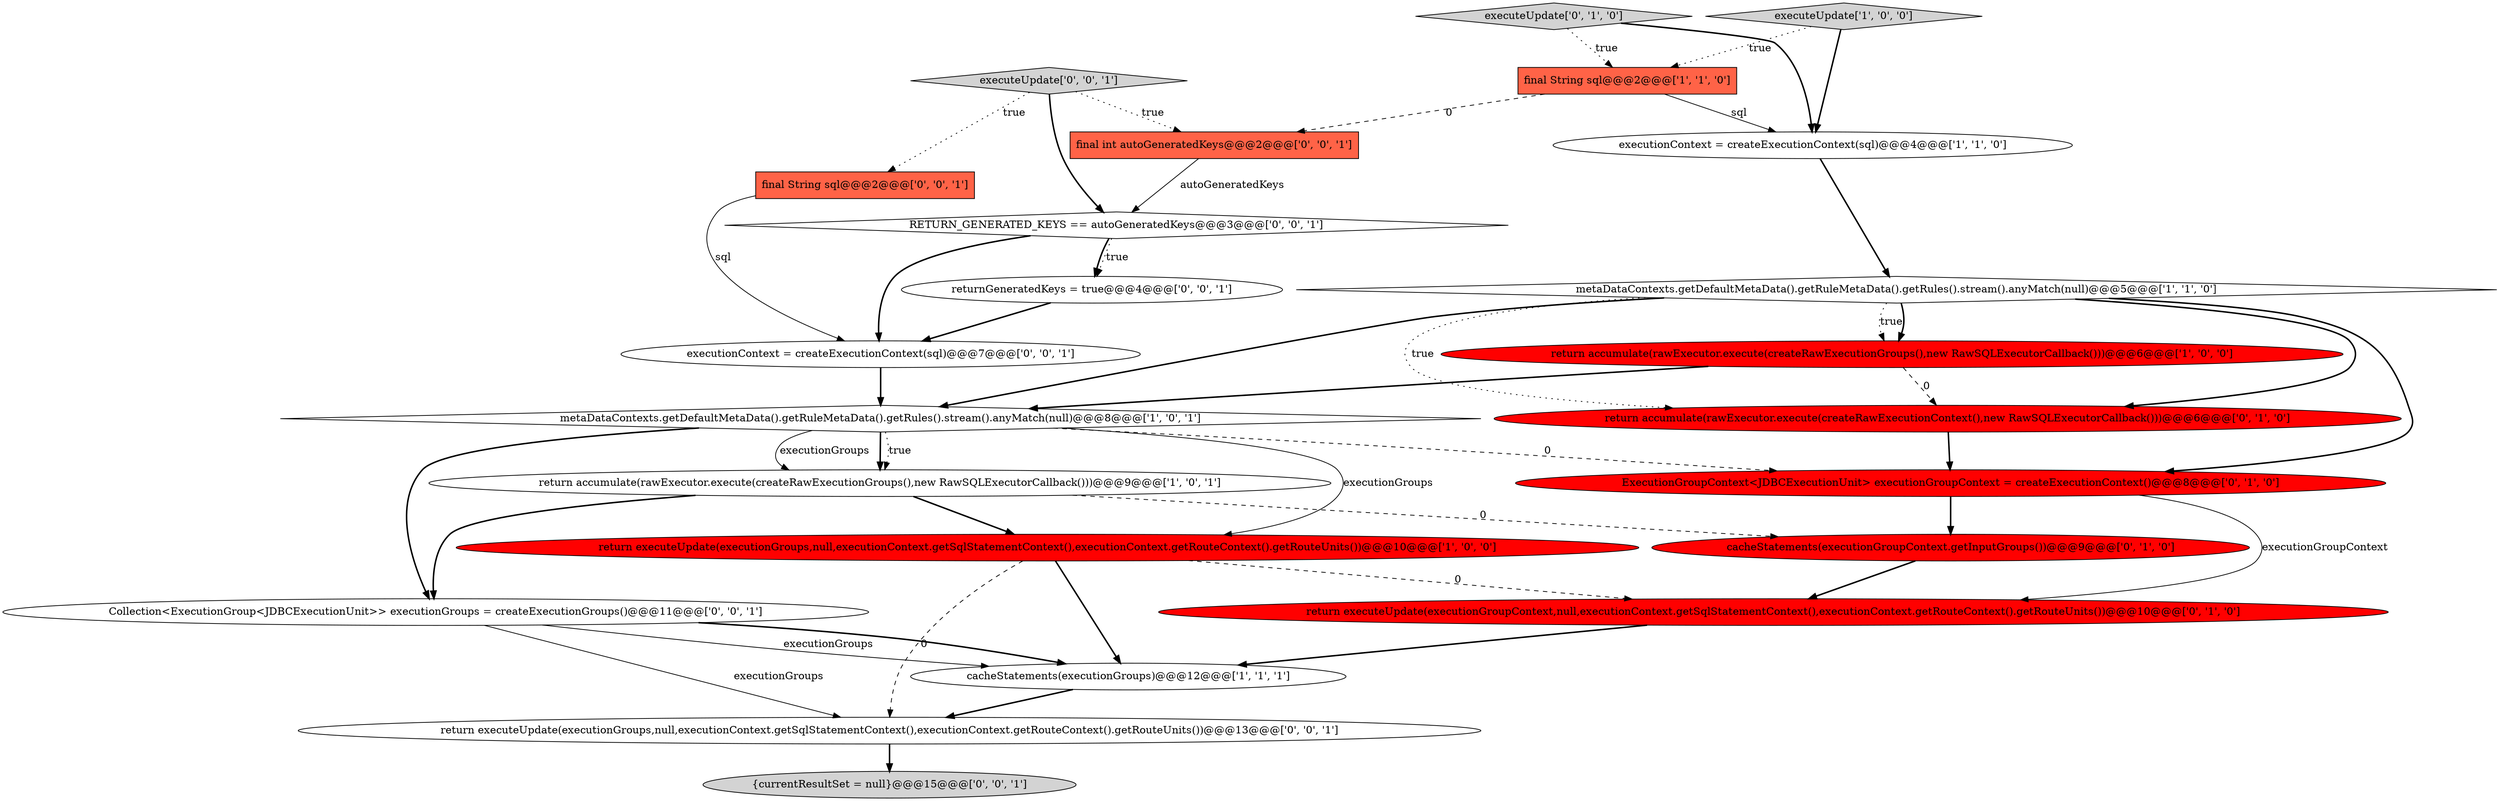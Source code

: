digraph {
6 [style = filled, label = "return accumulate(rawExecutor.execute(createRawExecutionGroups(),new RawSQLExecutorCallback()))@@@6@@@['1', '0', '0']", fillcolor = red, shape = ellipse image = "AAA1AAABBB1BBB"];
4 [style = filled, label = "metaDataContexts.getDefaultMetaData().getRuleMetaData().getRules().stream().anyMatch(null)@@@5@@@['1', '1', '0']", fillcolor = white, shape = diamond image = "AAA0AAABBB1BBB"];
11 [style = filled, label = "cacheStatements(executionGroupContext.getInputGroups())@@@9@@@['0', '1', '0']", fillcolor = red, shape = ellipse image = "AAA1AAABBB2BBB"];
17 [style = filled, label = "final String sql@@@2@@@['0', '0', '1']", fillcolor = tomato, shape = box image = "AAA0AAABBB3BBB"];
19 [style = filled, label = "final int autoGeneratedKeys@@@2@@@['0', '0', '1']", fillcolor = tomato, shape = box image = "AAA0AAABBB3BBB"];
22 [style = filled, label = "executionContext = createExecutionContext(sql)@@@7@@@['0', '0', '1']", fillcolor = white, shape = ellipse image = "AAA0AAABBB3BBB"];
15 [style = filled, label = "return executeUpdate(executionGroups,null,executionContext.getSqlStatementContext(),executionContext.getRouteContext().getRouteUnits())@@@13@@@['0', '0', '1']", fillcolor = white, shape = ellipse image = "AAA0AAABBB3BBB"];
3 [style = filled, label = "final String sql@@@2@@@['1', '1', '0']", fillcolor = tomato, shape = box image = "AAA0AAABBB1BBB"];
14 [style = filled, label = "Collection<ExecutionGroup<JDBCExecutionUnit>> executionGroups = createExecutionGroups()@@@11@@@['0', '0', '1']", fillcolor = white, shape = ellipse image = "AAA0AAABBB3BBB"];
18 [style = filled, label = "returnGeneratedKeys = true@@@4@@@['0', '0', '1']", fillcolor = white, shape = ellipse image = "AAA0AAABBB3BBB"];
1 [style = filled, label = "return executeUpdate(executionGroups,null,executionContext.getSqlStatementContext(),executionContext.getRouteContext().getRouteUnits())@@@10@@@['1', '0', '0']", fillcolor = red, shape = ellipse image = "AAA1AAABBB1BBB"];
10 [style = filled, label = "executeUpdate['0', '1', '0']", fillcolor = lightgray, shape = diamond image = "AAA0AAABBB2BBB"];
5 [style = filled, label = "executeUpdate['1', '0', '0']", fillcolor = lightgray, shape = diamond image = "AAA0AAABBB1BBB"];
13 [style = filled, label = "return accumulate(rawExecutor.execute(createRawExecutionContext(),new RawSQLExecutorCallback()))@@@6@@@['0', '1', '0']", fillcolor = red, shape = ellipse image = "AAA1AAABBB2BBB"];
8 [style = filled, label = "cacheStatements(executionGroups)@@@12@@@['1', '1', '1']", fillcolor = white, shape = ellipse image = "AAA0AAABBB1BBB"];
0 [style = filled, label = "metaDataContexts.getDefaultMetaData().getRuleMetaData().getRules().stream().anyMatch(null)@@@8@@@['1', '0', '1']", fillcolor = white, shape = diamond image = "AAA0AAABBB1BBB"];
7 [style = filled, label = "return accumulate(rawExecutor.execute(createRawExecutionGroups(),new RawSQLExecutorCallback()))@@@9@@@['1', '0', '1']", fillcolor = white, shape = ellipse image = "AAA0AAABBB1BBB"];
16 [style = filled, label = "{currentResultSet = null}@@@15@@@['0', '0', '1']", fillcolor = lightgray, shape = ellipse image = "AAA0AAABBB3BBB"];
2 [style = filled, label = "executionContext = createExecutionContext(sql)@@@4@@@['1', '1', '0']", fillcolor = white, shape = ellipse image = "AAA0AAABBB1BBB"];
12 [style = filled, label = "return executeUpdate(executionGroupContext,null,executionContext.getSqlStatementContext(),executionContext.getRouteContext().getRouteUnits())@@@10@@@['0', '1', '0']", fillcolor = red, shape = ellipse image = "AAA1AAABBB2BBB"];
9 [style = filled, label = "ExecutionGroupContext<JDBCExecutionUnit> executionGroupContext = createExecutionContext()@@@8@@@['0', '1', '0']", fillcolor = red, shape = ellipse image = "AAA1AAABBB2BBB"];
20 [style = filled, label = "executeUpdate['0', '0', '1']", fillcolor = lightgray, shape = diamond image = "AAA0AAABBB3BBB"];
21 [style = filled, label = "RETURN_GENERATED_KEYS == autoGeneratedKeys@@@3@@@['0', '0', '1']", fillcolor = white, shape = diamond image = "AAA0AAABBB3BBB"];
4->6 [style = dotted, label="true"];
4->9 [style = bold, label=""];
0->7 [style = solid, label="executionGroups"];
7->1 [style = bold, label=""];
1->8 [style = bold, label=""];
8->15 [style = bold, label=""];
9->11 [style = bold, label=""];
4->6 [style = bold, label=""];
21->18 [style = dotted, label="true"];
20->17 [style = dotted, label="true"];
1->15 [style = dashed, label="0"];
4->13 [style = bold, label=""];
7->11 [style = dashed, label="0"];
10->3 [style = dotted, label="true"];
11->12 [style = bold, label=""];
6->0 [style = bold, label=""];
5->3 [style = dotted, label="true"];
15->16 [style = bold, label=""];
2->4 [style = bold, label=""];
21->18 [style = bold, label=""];
3->2 [style = solid, label="sql"];
4->0 [style = bold, label=""];
0->7 [style = bold, label=""];
7->14 [style = bold, label=""];
20->21 [style = bold, label=""];
3->19 [style = dashed, label="0"];
4->13 [style = dotted, label="true"];
1->12 [style = dashed, label="0"];
5->2 [style = bold, label=""];
0->14 [style = bold, label=""];
18->22 [style = bold, label=""];
14->15 [style = solid, label="executionGroups"];
22->0 [style = bold, label=""];
6->13 [style = dashed, label="0"];
14->8 [style = solid, label="executionGroups"];
17->22 [style = solid, label="sql"];
21->22 [style = bold, label=""];
12->8 [style = bold, label=""];
0->1 [style = solid, label="executionGroups"];
19->21 [style = solid, label="autoGeneratedKeys"];
10->2 [style = bold, label=""];
14->8 [style = bold, label=""];
9->12 [style = solid, label="executionGroupContext"];
13->9 [style = bold, label=""];
20->19 [style = dotted, label="true"];
0->9 [style = dashed, label="0"];
0->7 [style = dotted, label="true"];
}
